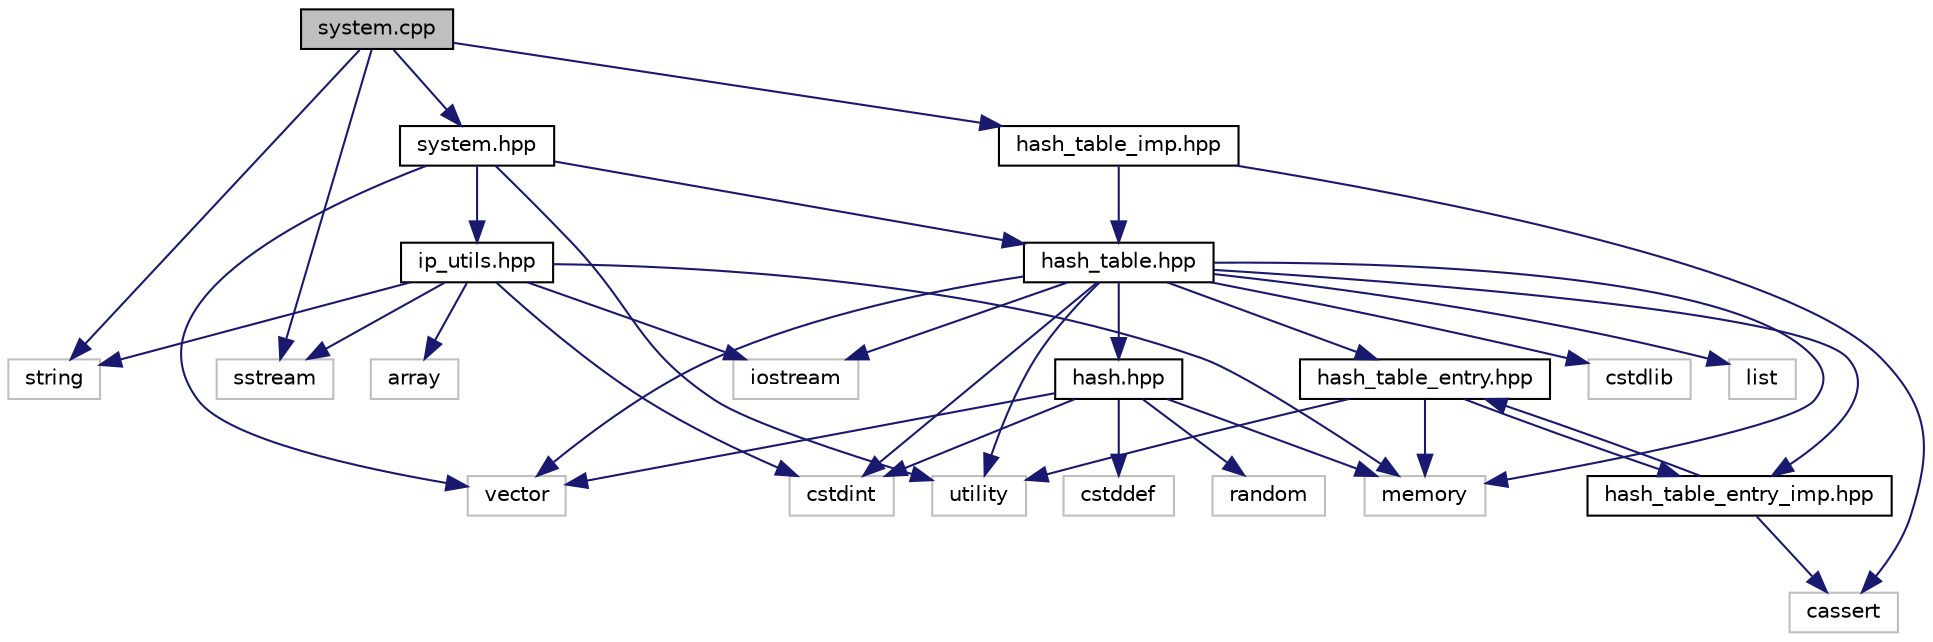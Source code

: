 digraph "system.cpp"
{
 // LATEX_PDF_SIZE
  edge [fontname="Helvetica",fontsize="10",labelfontname="Helvetica",labelfontsize="10"];
  node [fontname="Helvetica",fontsize="10",shape=record];
  Node1 [label="system.cpp",height=0.2,width=0.4,color="black", fillcolor="grey75", style="filled", fontcolor="black",tooltip=" "];
  Node1 -> Node2 [color="midnightblue",fontsize="10",style="solid"];
  Node2 [label="string",height=0.2,width=0.4,color="grey75", fillcolor="white", style="filled",tooltip=" "];
  Node1 -> Node3 [color="midnightblue",fontsize="10",style="solid"];
  Node3 [label="sstream",height=0.2,width=0.4,color="grey75", fillcolor="white", style="filled",tooltip=" "];
  Node1 -> Node4 [color="midnightblue",fontsize="10",style="solid"];
  Node4 [label="system.hpp",height=0.2,width=0.4,color="black", fillcolor="white", style="filled",URL="$system_8hpp.html",tooltip=" "];
  Node4 -> Node5 [color="midnightblue",fontsize="10",style="solid"];
  Node5 [label="utility",height=0.2,width=0.4,color="grey75", fillcolor="white", style="filled",tooltip=" "];
  Node4 -> Node6 [color="midnightblue",fontsize="10",style="solid"];
  Node6 [label="vector",height=0.2,width=0.4,color="grey75", fillcolor="white", style="filled",tooltip=" "];
  Node4 -> Node7 [color="midnightblue",fontsize="10",style="solid"];
  Node7 [label="ip_utils.hpp",height=0.2,width=0.4,color="black", fillcolor="white", style="filled",URL="$ip__utils_8hpp.html",tooltip=" "];
  Node7 -> Node8 [color="midnightblue",fontsize="10",style="solid"];
  Node8 [label="cstdint",height=0.2,width=0.4,color="grey75", fillcolor="white", style="filled",tooltip=" "];
  Node7 -> Node9 [color="midnightblue",fontsize="10",style="solid"];
  Node9 [label="array",height=0.2,width=0.4,color="grey75", fillcolor="white", style="filled",tooltip=" "];
  Node7 -> Node10 [color="midnightblue",fontsize="10",style="solid"];
  Node10 [label="iostream",height=0.2,width=0.4,color="grey75", fillcolor="white", style="filled",tooltip=" "];
  Node7 -> Node3 [color="midnightblue",fontsize="10",style="solid"];
  Node7 -> Node2 [color="midnightblue",fontsize="10",style="solid"];
  Node7 -> Node11 [color="midnightblue",fontsize="10",style="solid"];
  Node11 [label="memory",height=0.2,width=0.4,color="grey75", fillcolor="white", style="filled",tooltip=" "];
  Node4 -> Node12 [color="midnightblue",fontsize="10",style="solid"];
  Node12 [label="hash_table.hpp",height=0.2,width=0.4,color="black", fillcolor="white", style="filled",URL="$hash__table_8hpp.html",tooltip=" "];
  Node12 -> Node10 [color="midnightblue",fontsize="10",style="solid"];
  Node12 -> Node13 [color="midnightblue",fontsize="10",style="solid"];
  Node13 [label="cstdlib",height=0.2,width=0.4,color="grey75", fillcolor="white", style="filled",tooltip=" "];
  Node12 -> Node8 [color="midnightblue",fontsize="10",style="solid"];
  Node12 -> Node6 [color="midnightblue",fontsize="10",style="solid"];
  Node12 -> Node14 [color="midnightblue",fontsize="10",style="solid"];
  Node14 [label="list",height=0.2,width=0.4,color="grey75", fillcolor="white", style="filled",tooltip=" "];
  Node12 -> Node5 [color="midnightblue",fontsize="10",style="solid"];
  Node12 -> Node11 [color="midnightblue",fontsize="10",style="solid"];
  Node12 -> Node15 [color="midnightblue",fontsize="10",style="solid"];
  Node15 [label="hash.hpp",height=0.2,width=0.4,color="black", fillcolor="white", style="filled",URL="$hash_8hpp.html",tooltip=" "];
  Node15 -> Node16 [color="midnightblue",fontsize="10",style="solid"];
  Node16 [label="cstddef",height=0.2,width=0.4,color="grey75", fillcolor="white", style="filled",tooltip=" "];
  Node15 -> Node8 [color="midnightblue",fontsize="10",style="solid"];
  Node15 -> Node11 [color="midnightblue",fontsize="10",style="solid"];
  Node15 -> Node6 [color="midnightblue",fontsize="10",style="solid"];
  Node15 -> Node17 [color="midnightblue",fontsize="10",style="solid"];
  Node17 [label="random",height=0.2,width=0.4,color="grey75", fillcolor="white", style="filled",tooltip=" "];
  Node12 -> Node18 [color="midnightblue",fontsize="10",style="solid"];
  Node18 [label="hash_table_entry.hpp",height=0.2,width=0.4,color="black", fillcolor="white", style="filled",URL="$hash__table__entry_8hpp.html",tooltip=" "];
  Node18 -> Node5 [color="midnightblue",fontsize="10",style="solid"];
  Node18 -> Node11 [color="midnightblue",fontsize="10",style="solid"];
  Node18 -> Node19 [color="midnightblue",fontsize="10",style="solid"];
  Node19 [label="hash_table_entry_imp.hpp",height=0.2,width=0.4,color="black", fillcolor="white", style="filled",URL="$hash__table__entry__imp_8hpp.html",tooltip=" "];
  Node19 -> Node20 [color="midnightblue",fontsize="10",style="solid"];
  Node20 [label="cassert",height=0.2,width=0.4,color="grey75", fillcolor="white", style="filled",tooltip=" "];
  Node19 -> Node18 [color="midnightblue",fontsize="10",style="solid"];
  Node12 -> Node19 [color="midnightblue",fontsize="10",style="solid"];
  Node1 -> Node21 [color="midnightblue",fontsize="10",style="solid"];
  Node21 [label="hash_table_imp.hpp",height=0.2,width=0.4,color="black", fillcolor="white", style="filled",URL="$hash__table__imp_8hpp.html",tooltip=" "];
  Node21 -> Node20 [color="midnightblue",fontsize="10",style="solid"];
  Node21 -> Node12 [color="midnightblue",fontsize="10",style="solid"];
}
